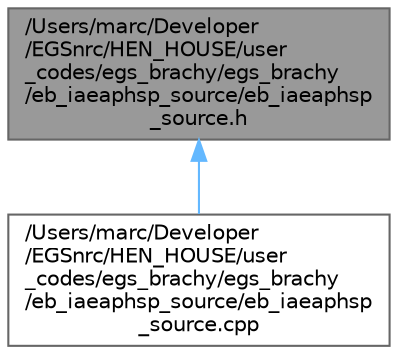 digraph "/Users/marc/Developer/EGSnrc/HEN_HOUSE/user_codes/egs_brachy/egs_brachy/eb_iaeaphsp_source/eb_iaeaphsp_source.h"
{
 // LATEX_PDF_SIZE
  bgcolor="transparent";
  edge [fontname=Helvetica,fontsize=10,labelfontname=Helvetica,labelfontsize=10];
  node [fontname=Helvetica,fontsize=10,shape=box,height=0.2,width=0.4];
  Node1 [id="Node000001",label="/Users/marc/Developer\l/EGSnrc/HEN_HOUSE/user\l_codes/egs_brachy/egs_brachy\l/eb_iaeaphsp_source/eb_iaeaphsp\l_source.h",height=0.2,width=0.4,color="gray40", fillcolor="grey60", style="filled", fontcolor="black",tooltip="a minimal IAEA phase space source for egs_brachy"];
  Node1 -> Node2 [id="edge1_Node000001_Node000002",dir="back",color="steelblue1",style="solid",tooltip=" "];
  Node2 [id="Node000002",label="/Users/marc/Developer\l/EGSnrc/HEN_HOUSE/user\l_codes/egs_brachy/egs_brachy\l/eb_iaeaphsp_source/eb_iaeaphsp\l_source.cpp",height=0.2,width=0.4,color="grey40", fillcolor="white", style="filled",URL="$eb__iaeaphsp__source_8cpp.html",tooltip=" "];
}
